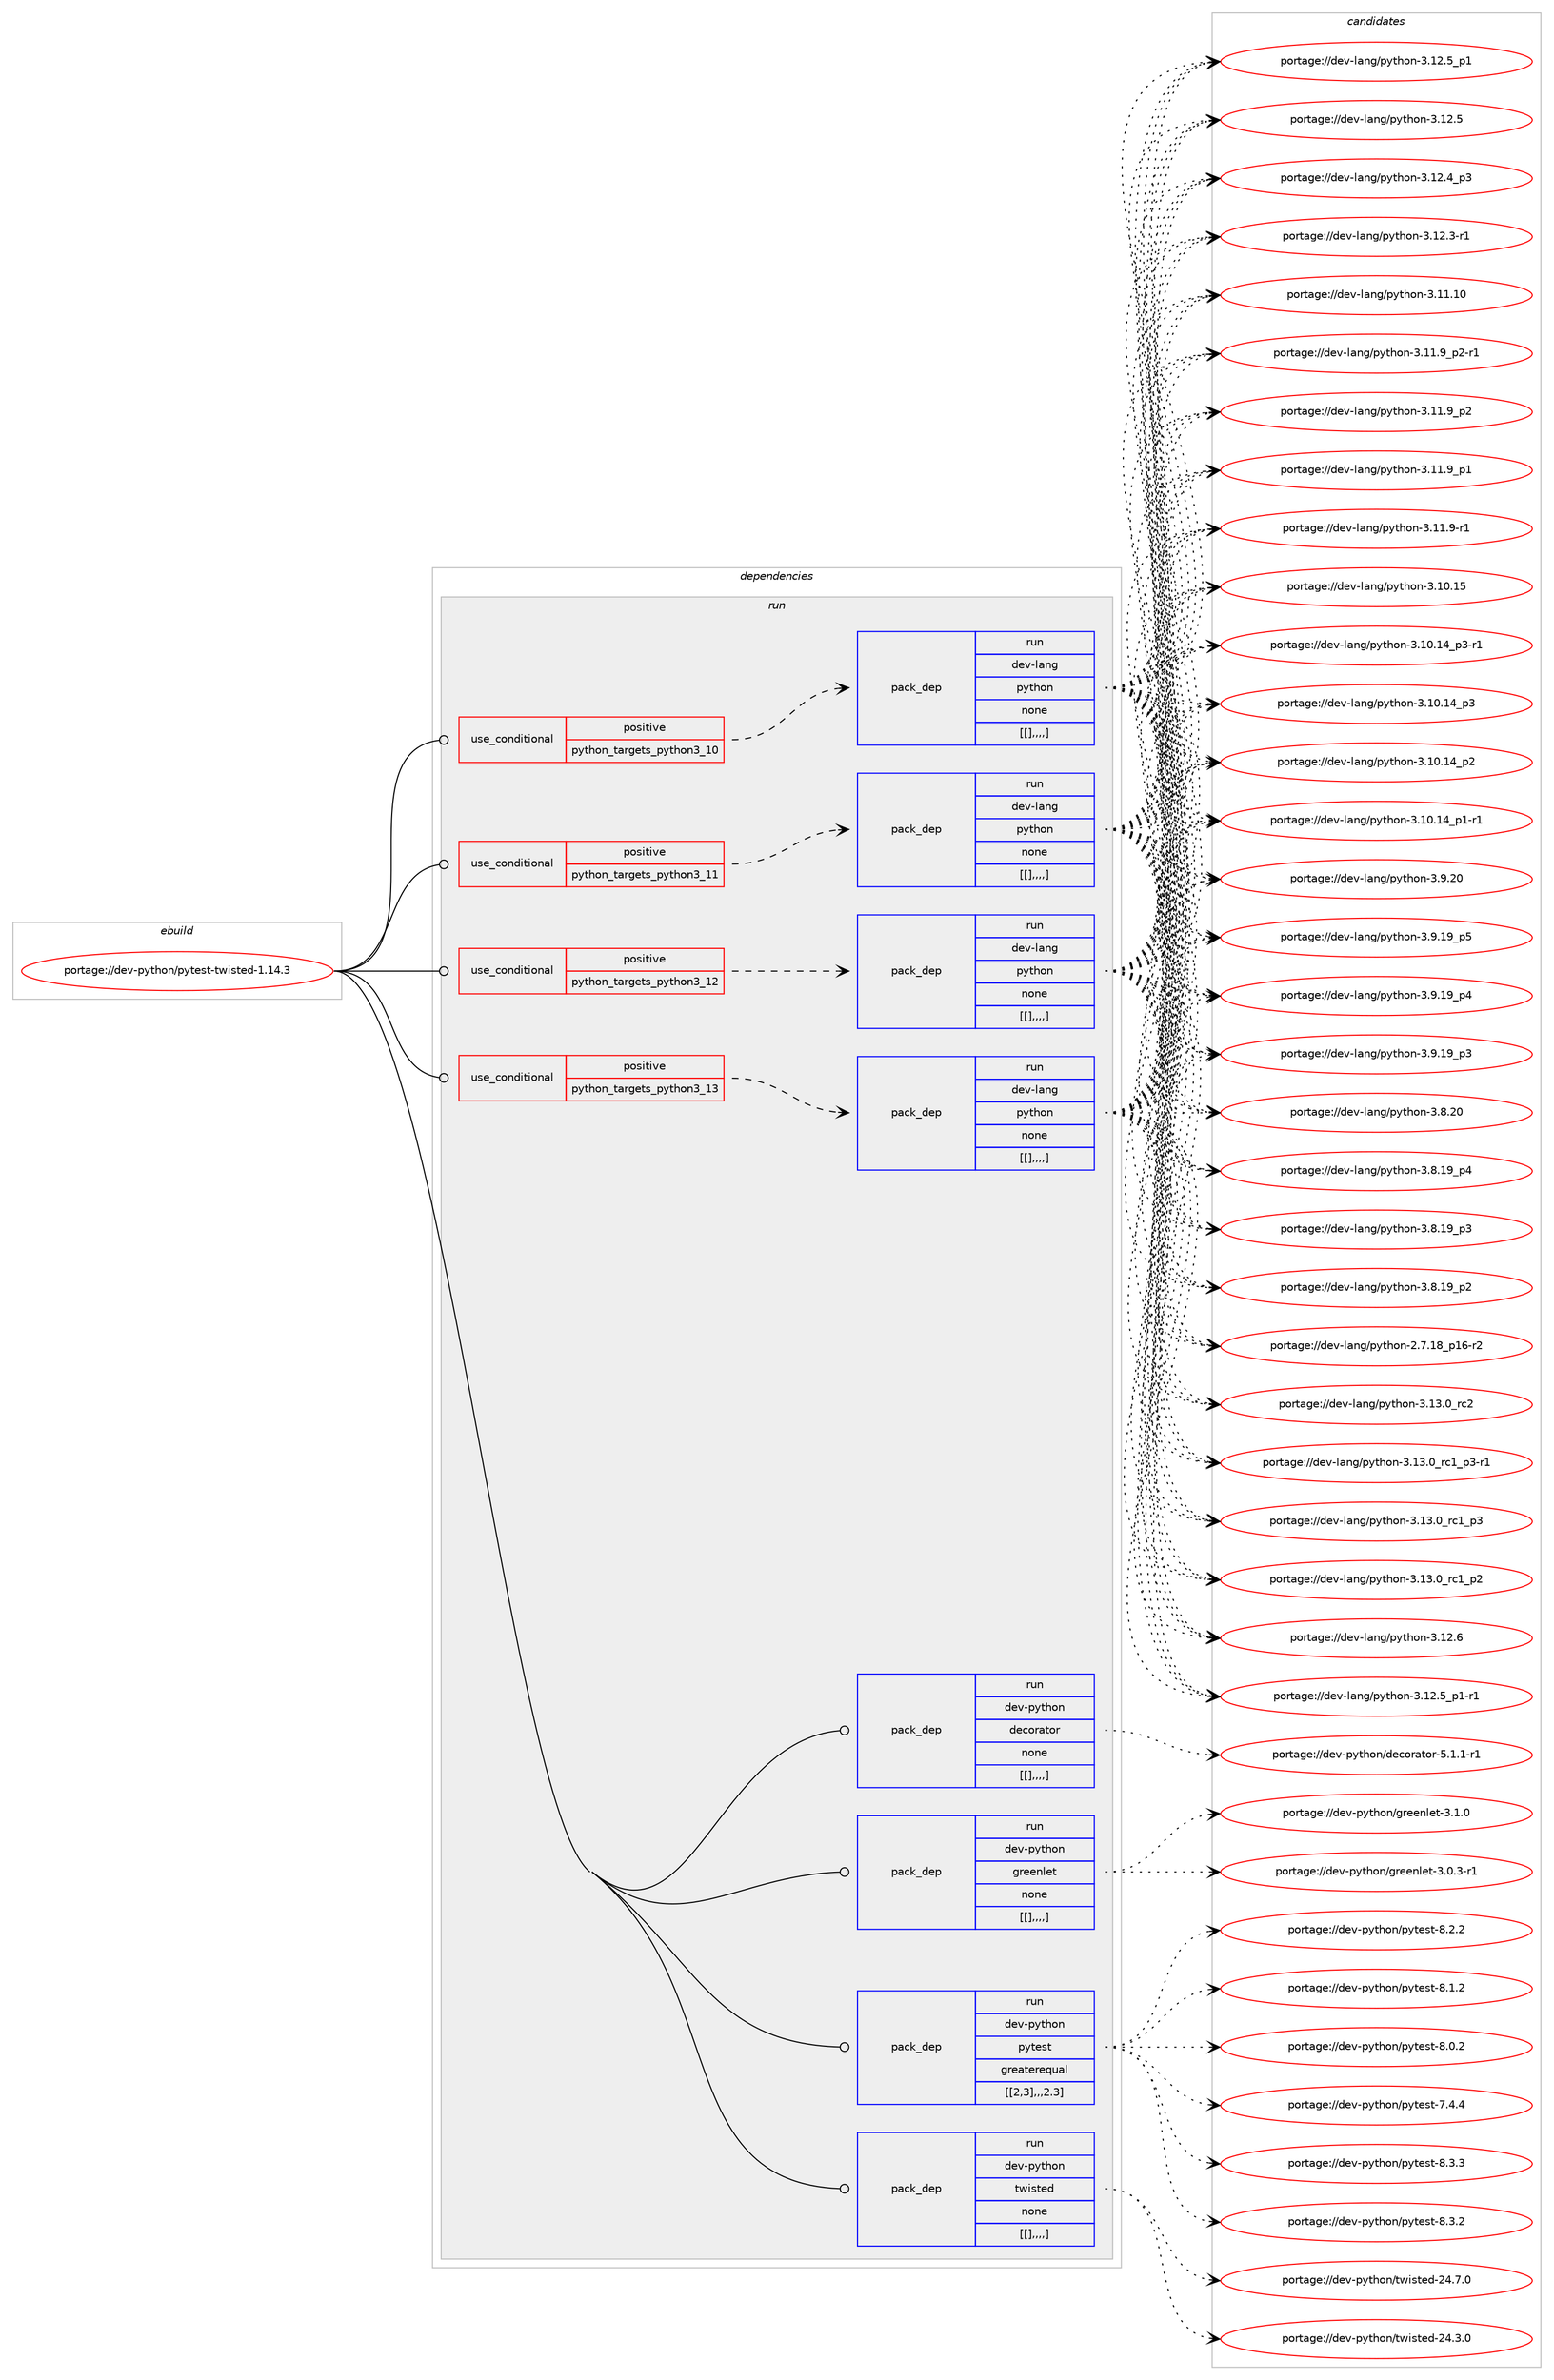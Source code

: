 digraph prolog {

# *************
# Graph options
# *************

newrank=true;
concentrate=true;
compound=true;
graph [rankdir=LR,fontname=Helvetica,fontsize=10,ranksep=1.5];#, ranksep=2.5, nodesep=0.2];
edge  [arrowhead=vee];
node  [fontname=Helvetica,fontsize=10];

# **********
# The ebuild
# **********

subgraph cluster_leftcol {
color=gray;
label=<<i>ebuild</i>>;
id [label="portage://dev-python/pytest-twisted-1.14.3", color=red, width=4, href="../dev-python/pytest-twisted-1.14.3.svg"];
}

# ****************
# The dependencies
# ****************

subgraph cluster_midcol {
color=gray;
label=<<i>dependencies</i>>;
subgraph cluster_compile {
fillcolor="#eeeeee";
style=filled;
label=<<i>compile</i>>;
}
subgraph cluster_compileandrun {
fillcolor="#eeeeee";
style=filled;
label=<<i>compile and run</i>>;
}
subgraph cluster_run {
fillcolor="#eeeeee";
style=filled;
label=<<i>run</i>>;
subgraph cond39053 {
dependency161510 [label=<<TABLE BORDER="0" CELLBORDER="1" CELLSPACING="0" CELLPADDING="4"><TR><TD ROWSPAN="3" CELLPADDING="10">use_conditional</TD></TR><TR><TD>positive</TD></TR><TR><TD>python_targets_python3_10</TD></TR></TABLE>>, shape=none, color=red];
subgraph pack121201 {
dependency161511 [label=<<TABLE BORDER="0" CELLBORDER="1" CELLSPACING="0" CELLPADDING="4" WIDTH="220"><TR><TD ROWSPAN="6" CELLPADDING="30">pack_dep</TD></TR><TR><TD WIDTH="110">run</TD></TR><TR><TD>dev-lang</TD></TR><TR><TD>python</TD></TR><TR><TD>none</TD></TR><TR><TD>[[],,,,]</TD></TR></TABLE>>, shape=none, color=blue];
}
dependency161510:e -> dependency161511:w [weight=20,style="dashed",arrowhead="vee"];
}
id:e -> dependency161510:w [weight=20,style="solid",arrowhead="odot"];
subgraph cond39054 {
dependency161512 [label=<<TABLE BORDER="0" CELLBORDER="1" CELLSPACING="0" CELLPADDING="4"><TR><TD ROWSPAN="3" CELLPADDING="10">use_conditional</TD></TR><TR><TD>positive</TD></TR><TR><TD>python_targets_python3_11</TD></TR></TABLE>>, shape=none, color=red];
subgraph pack121202 {
dependency161513 [label=<<TABLE BORDER="0" CELLBORDER="1" CELLSPACING="0" CELLPADDING="4" WIDTH="220"><TR><TD ROWSPAN="6" CELLPADDING="30">pack_dep</TD></TR><TR><TD WIDTH="110">run</TD></TR><TR><TD>dev-lang</TD></TR><TR><TD>python</TD></TR><TR><TD>none</TD></TR><TR><TD>[[],,,,]</TD></TR></TABLE>>, shape=none, color=blue];
}
dependency161512:e -> dependency161513:w [weight=20,style="dashed",arrowhead="vee"];
}
id:e -> dependency161512:w [weight=20,style="solid",arrowhead="odot"];
subgraph cond39055 {
dependency161514 [label=<<TABLE BORDER="0" CELLBORDER="1" CELLSPACING="0" CELLPADDING="4"><TR><TD ROWSPAN="3" CELLPADDING="10">use_conditional</TD></TR><TR><TD>positive</TD></TR><TR><TD>python_targets_python3_12</TD></TR></TABLE>>, shape=none, color=red];
subgraph pack121203 {
dependency161515 [label=<<TABLE BORDER="0" CELLBORDER="1" CELLSPACING="0" CELLPADDING="4" WIDTH="220"><TR><TD ROWSPAN="6" CELLPADDING="30">pack_dep</TD></TR><TR><TD WIDTH="110">run</TD></TR><TR><TD>dev-lang</TD></TR><TR><TD>python</TD></TR><TR><TD>none</TD></TR><TR><TD>[[],,,,]</TD></TR></TABLE>>, shape=none, color=blue];
}
dependency161514:e -> dependency161515:w [weight=20,style="dashed",arrowhead="vee"];
}
id:e -> dependency161514:w [weight=20,style="solid",arrowhead="odot"];
subgraph cond39056 {
dependency161516 [label=<<TABLE BORDER="0" CELLBORDER="1" CELLSPACING="0" CELLPADDING="4"><TR><TD ROWSPAN="3" CELLPADDING="10">use_conditional</TD></TR><TR><TD>positive</TD></TR><TR><TD>python_targets_python3_13</TD></TR></TABLE>>, shape=none, color=red];
subgraph pack121204 {
dependency161517 [label=<<TABLE BORDER="0" CELLBORDER="1" CELLSPACING="0" CELLPADDING="4" WIDTH="220"><TR><TD ROWSPAN="6" CELLPADDING="30">pack_dep</TD></TR><TR><TD WIDTH="110">run</TD></TR><TR><TD>dev-lang</TD></TR><TR><TD>python</TD></TR><TR><TD>none</TD></TR><TR><TD>[[],,,,]</TD></TR></TABLE>>, shape=none, color=blue];
}
dependency161516:e -> dependency161517:w [weight=20,style="dashed",arrowhead="vee"];
}
id:e -> dependency161516:w [weight=20,style="solid",arrowhead="odot"];
subgraph pack121205 {
dependency161518 [label=<<TABLE BORDER="0" CELLBORDER="1" CELLSPACING="0" CELLPADDING="4" WIDTH="220"><TR><TD ROWSPAN="6" CELLPADDING="30">pack_dep</TD></TR><TR><TD WIDTH="110">run</TD></TR><TR><TD>dev-python</TD></TR><TR><TD>decorator</TD></TR><TR><TD>none</TD></TR><TR><TD>[[],,,,]</TD></TR></TABLE>>, shape=none, color=blue];
}
id:e -> dependency161518:w [weight=20,style="solid",arrowhead="odot"];
subgraph pack121206 {
dependency161519 [label=<<TABLE BORDER="0" CELLBORDER="1" CELLSPACING="0" CELLPADDING="4" WIDTH="220"><TR><TD ROWSPAN="6" CELLPADDING="30">pack_dep</TD></TR><TR><TD WIDTH="110">run</TD></TR><TR><TD>dev-python</TD></TR><TR><TD>greenlet</TD></TR><TR><TD>none</TD></TR><TR><TD>[[],,,,]</TD></TR></TABLE>>, shape=none, color=blue];
}
id:e -> dependency161519:w [weight=20,style="solid",arrowhead="odot"];
subgraph pack121207 {
dependency161520 [label=<<TABLE BORDER="0" CELLBORDER="1" CELLSPACING="0" CELLPADDING="4" WIDTH="220"><TR><TD ROWSPAN="6" CELLPADDING="30">pack_dep</TD></TR><TR><TD WIDTH="110">run</TD></TR><TR><TD>dev-python</TD></TR><TR><TD>pytest</TD></TR><TR><TD>greaterequal</TD></TR><TR><TD>[[2,3],,,2.3]</TD></TR></TABLE>>, shape=none, color=blue];
}
id:e -> dependency161520:w [weight=20,style="solid",arrowhead="odot"];
subgraph pack121208 {
dependency161521 [label=<<TABLE BORDER="0" CELLBORDER="1" CELLSPACING="0" CELLPADDING="4" WIDTH="220"><TR><TD ROWSPAN="6" CELLPADDING="30">pack_dep</TD></TR><TR><TD WIDTH="110">run</TD></TR><TR><TD>dev-python</TD></TR><TR><TD>twisted</TD></TR><TR><TD>none</TD></TR><TR><TD>[[],,,,]</TD></TR></TABLE>>, shape=none, color=blue];
}
id:e -> dependency161521:w [weight=20,style="solid",arrowhead="odot"];
}
}

# **************
# The candidates
# **************

subgraph cluster_choices {
rank=same;
color=gray;
label=<<i>candidates</i>>;

subgraph choice121201 {
color=black;
nodesep=1;
choice10010111845108971101034711212111610411111045514649514648951149950 [label="portage://dev-lang/python-3.13.0_rc2", color=red, width=4,href="../dev-lang/python-3.13.0_rc2.svg"];
choice1001011184510897110103471121211161041111104551464951464895114994995112514511449 [label="portage://dev-lang/python-3.13.0_rc1_p3-r1", color=red, width=4,href="../dev-lang/python-3.13.0_rc1_p3-r1.svg"];
choice100101118451089711010347112121116104111110455146495146489511499499511251 [label="portage://dev-lang/python-3.13.0_rc1_p3", color=red, width=4,href="../dev-lang/python-3.13.0_rc1_p3.svg"];
choice100101118451089711010347112121116104111110455146495146489511499499511250 [label="portage://dev-lang/python-3.13.0_rc1_p2", color=red, width=4,href="../dev-lang/python-3.13.0_rc1_p2.svg"];
choice10010111845108971101034711212111610411111045514649504654 [label="portage://dev-lang/python-3.12.6", color=red, width=4,href="../dev-lang/python-3.12.6.svg"];
choice1001011184510897110103471121211161041111104551464950465395112494511449 [label="portage://dev-lang/python-3.12.5_p1-r1", color=red, width=4,href="../dev-lang/python-3.12.5_p1-r1.svg"];
choice100101118451089711010347112121116104111110455146495046539511249 [label="portage://dev-lang/python-3.12.5_p1", color=red, width=4,href="../dev-lang/python-3.12.5_p1.svg"];
choice10010111845108971101034711212111610411111045514649504653 [label="portage://dev-lang/python-3.12.5", color=red, width=4,href="../dev-lang/python-3.12.5.svg"];
choice100101118451089711010347112121116104111110455146495046529511251 [label="portage://dev-lang/python-3.12.4_p3", color=red, width=4,href="../dev-lang/python-3.12.4_p3.svg"];
choice100101118451089711010347112121116104111110455146495046514511449 [label="portage://dev-lang/python-3.12.3-r1", color=red, width=4,href="../dev-lang/python-3.12.3-r1.svg"];
choice1001011184510897110103471121211161041111104551464949464948 [label="portage://dev-lang/python-3.11.10", color=red, width=4,href="../dev-lang/python-3.11.10.svg"];
choice1001011184510897110103471121211161041111104551464949465795112504511449 [label="portage://dev-lang/python-3.11.9_p2-r1", color=red, width=4,href="../dev-lang/python-3.11.9_p2-r1.svg"];
choice100101118451089711010347112121116104111110455146494946579511250 [label="portage://dev-lang/python-3.11.9_p2", color=red, width=4,href="../dev-lang/python-3.11.9_p2.svg"];
choice100101118451089711010347112121116104111110455146494946579511249 [label="portage://dev-lang/python-3.11.9_p1", color=red, width=4,href="../dev-lang/python-3.11.9_p1.svg"];
choice100101118451089711010347112121116104111110455146494946574511449 [label="portage://dev-lang/python-3.11.9-r1", color=red, width=4,href="../dev-lang/python-3.11.9-r1.svg"];
choice1001011184510897110103471121211161041111104551464948464953 [label="portage://dev-lang/python-3.10.15", color=red, width=4,href="../dev-lang/python-3.10.15.svg"];
choice100101118451089711010347112121116104111110455146494846495295112514511449 [label="portage://dev-lang/python-3.10.14_p3-r1", color=red, width=4,href="../dev-lang/python-3.10.14_p3-r1.svg"];
choice10010111845108971101034711212111610411111045514649484649529511251 [label="portage://dev-lang/python-3.10.14_p3", color=red, width=4,href="../dev-lang/python-3.10.14_p3.svg"];
choice10010111845108971101034711212111610411111045514649484649529511250 [label="portage://dev-lang/python-3.10.14_p2", color=red, width=4,href="../dev-lang/python-3.10.14_p2.svg"];
choice100101118451089711010347112121116104111110455146494846495295112494511449 [label="portage://dev-lang/python-3.10.14_p1-r1", color=red, width=4,href="../dev-lang/python-3.10.14_p1-r1.svg"];
choice10010111845108971101034711212111610411111045514657465048 [label="portage://dev-lang/python-3.9.20", color=red, width=4,href="../dev-lang/python-3.9.20.svg"];
choice100101118451089711010347112121116104111110455146574649579511253 [label="portage://dev-lang/python-3.9.19_p5", color=red, width=4,href="../dev-lang/python-3.9.19_p5.svg"];
choice100101118451089711010347112121116104111110455146574649579511252 [label="portage://dev-lang/python-3.9.19_p4", color=red, width=4,href="../dev-lang/python-3.9.19_p4.svg"];
choice100101118451089711010347112121116104111110455146574649579511251 [label="portage://dev-lang/python-3.9.19_p3", color=red, width=4,href="../dev-lang/python-3.9.19_p3.svg"];
choice10010111845108971101034711212111610411111045514656465048 [label="portage://dev-lang/python-3.8.20", color=red, width=4,href="../dev-lang/python-3.8.20.svg"];
choice100101118451089711010347112121116104111110455146564649579511252 [label="portage://dev-lang/python-3.8.19_p4", color=red, width=4,href="../dev-lang/python-3.8.19_p4.svg"];
choice100101118451089711010347112121116104111110455146564649579511251 [label="portage://dev-lang/python-3.8.19_p3", color=red, width=4,href="../dev-lang/python-3.8.19_p3.svg"];
choice100101118451089711010347112121116104111110455146564649579511250 [label="portage://dev-lang/python-3.8.19_p2", color=red, width=4,href="../dev-lang/python-3.8.19_p2.svg"];
choice100101118451089711010347112121116104111110455046554649569511249544511450 [label="portage://dev-lang/python-2.7.18_p16-r2", color=red, width=4,href="../dev-lang/python-2.7.18_p16-r2.svg"];
dependency161511:e -> choice10010111845108971101034711212111610411111045514649514648951149950:w [style=dotted,weight="100"];
dependency161511:e -> choice1001011184510897110103471121211161041111104551464951464895114994995112514511449:w [style=dotted,weight="100"];
dependency161511:e -> choice100101118451089711010347112121116104111110455146495146489511499499511251:w [style=dotted,weight="100"];
dependency161511:e -> choice100101118451089711010347112121116104111110455146495146489511499499511250:w [style=dotted,weight="100"];
dependency161511:e -> choice10010111845108971101034711212111610411111045514649504654:w [style=dotted,weight="100"];
dependency161511:e -> choice1001011184510897110103471121211161041111104551464950465395112494511449:w [style=dotted,weight="100"];
dependency161511:e -> choice100101118451089711010347112121116104111110455146495046539511249:w [style=dotted,weight="100"];
dependency161511:e -> choice10010111845108971101034711212111610411111045514649504653:w [style=dotted,weight="100"];
dependency161511:e -> choice100101118451089711010347112121116104111110455146495046529511251:w [style=dotted,weight="100"];
dependency161511:e -> choice100101118451089711010347112121116104111110455146495046514511449:w [style=dotted,weight="100"];
dependency161511:e -> choice1001011184510897110103471121211161041111104551464949464948:w [style=dotted,weight="100"];
dependency161511:e -> choice1001011184510897110103471121211161041111104551464949465795112504511449:w [style=dotted,weight="100"];
dependency161511:e -> choice100101118451089711010347112121116104111110455146494946579511250:w [style=dotted,weight="100"];
dependency161511:e -> choice100101118451089711010347112121116104111110455146494946579511249:w [style=dotted,weight="100"];
dependency161511:e -> choice100101118451089711010347112121116104111110455146494946574511449:w [style=dotted,weight="100"];
dependency161511:e -> choice1001011184510897110103471121211161041111104551464948464953:w [style=dotted,weight="100"];
dependency161511:e -> choice100101118451089711010347112121116104111110455146494846495295112514511449:w [style=dotted,weight="100"];
dependency161511:e -> choice10010111845108971101034711212111610411111045514649484649529511251:w [style=dotted,weight="100"];
dependency161511:e -> choice10010111845108971101034711212111610411111045514649484649529511250:w [style=dotted,weight="100"];
dependency161511:e -> choice100101118451089711010347112121116104111110455146494846495295112494511449:w [style=dotted,weight="100"];
dependency161511:e -> choice10010111845108971101034711212111610411111045514657465048:w [style=dotted,weight="100"];
dependency161511:e -> choice100101118451089711010347112121116104111110455146574649579511253:w [style=dotted,weight="100"];
dependency161511:e -> choice100101118451089711010347112121116104111110455146574649579511252:w [style=dotted,weight="100"];
dependency161511:e -> choice100101118451089711010347112121116104111110455146574649579511251:w [style=dotted,weight="100"];
dependency161511:e -> choice10010111845108971101034711212111610411111045514656465048:w [style=dotted,weight="100"];
dependency161511:e -> choice100101118451089711010347112121116104111110455146564649579511252:w [style=dotted,weight="100"];
dependency161511:e -> choice100101118451089711010347112121116104111110455146564649579511251:w [style=dotted,weight="100"];
dependency161511:e -> choice100101118451089711010347112121116104111110455146564649579511250:w [style=dotted,weight="100"];
dependency161511:e -> choice100101118451089711010347112121116104111110455046554649569511249544511450:w [style=dotted,weight="100"];
}
subgraph choice121202 {
color=black;
nodesep=1;
choice10010111845108971101034711212111610411111045514649514648951149950 [label="portage://dev-lang/python-3.13.0_rc2", color=red, width=4,href="../dev-lang/python-3.13.0_rc2.svg"];
choice1001011184510897110103471121211161041111104551464951464895114994995112514511449 [label="portage://dev-lang/python-3.13.0_rc1_p3-r1", color=red, width=4,href="../dev-lang/python-3.13.0_rc1_p3-r1.svg"];
choice100101118451089711010347112121116104111110455146495146489511499499511251 [label="portage://dev-lang/python-3.13.0_rc1_p3", color=red, width=4,href="../dev-lang/python-3.13.0_rc1_p3.svg"];
choice100101118451089711010347112121116104111110455146495146489511499499511250 [label="portage://dev-lang/python-3.13.0_rc1_p2", color=red, width=4,href="../dev-lang/python-3.13.0_rc1_p2.svg"];
choice10010111845108971101034711212111610411111045514649504654 [label="portage://dev-lang/python-3.12.6", color=red, width=4,href="../dev-lang/python-3.12.6.svg"];
choice1001011184510897110103471121211161041111104551464950465395112494511449 [label="portage://dev-lang/python-3.12.5_p1-r1", color=red, width=4,href="../dev-lang/python-3.12.5_p1-r1.svg"];
choice100101118451089711010347112121116104111110455146495046539511249 [label="portage://dev-lang/python-3.12.5_p1", color=red, width=4,href="../dev-lang/python-3.12.5_p1.svg"];
choice10010111845108971101034711212111610411111045514649504653 [label="portage://dev-lang/python-3.12.5", color=red, width=4,href="../dev-lang/python-3.12.5.svg"];
choice100101118451089711010347112121116104111110455146495046529511251 [label="portage://dev-lang/python-3.12.4_p3", color=red, width=4,href="../dev-lang/python-3.12.4_p3.svg"];
choice100101118451089711010347112121116104111110455146495046514511449 [label="portage://dev-lang/python-3.12.3-r1", color=red, width=4,href="../dev-lang/python-3.12.3-r1.svg"];
choice1001011184510897110103471121211161041111104551464949464948 [label="portage://dev-lang/python-3.11.10", color=red, width=4,href="../dev-lang/python-3.11.10.svg"];
choice1001011184510897110103471121211161041111104551464949465795112504511449 [label="portage://dev-lang/python-3.11.9_p2-r1", color=red, width=4,href="../dev-lang/python-3.11.9_p2-r1.svg"];
choice100101118451089711010347112121116104111110455146494946579511250 [label="portage://dev-lang/python-3.11.9_p2", color=red, width=4,href="../dev-lang/python-3.11.9_p2.svg"];
choice100101118451089711010347112121116104111110455146494946579511249 [label="portage://dev-lang/python-3.11.9_p1", color=red, width=4,href="../dev-lang/python-3.11.9_p1.svg"];
choice100101118451089711010347112121116104111110455146494946574511449 [label="portage://dev-lang/python-3.11.9-r1", color=red, width=4,href="../dev-lang/python-3.11.9-r1.svg"];
choice1001011184510897110103471121211161041111104551464948464953 [label="portage://dev-lang/python-3.10.15", color=red, width=4,href="../dev-lang/python-3.10.15.svg"];
choice100101118451089711010347112121116104111110455146494846495295112514511449 [label="portage://dev-lang/python-3.10.14_p3-r1", color=red, width=4,href="../dev-lang/python-3.10.14_p3-r1.svg"];
choice10010111845108971101034711212111610411111045514649484649529511251 [label="portage://dev-lang/python-3.10.14_p3", color=red, width=4,href="../dev-lang/python-3.10.14_p3.svg"];
choice10010111845108971101034711212111610411111045514649484649529511250 [label="portage://dev-lang/python-3.10.14_p2", color=red, width=4,href="../dev-lang/python-3.10.14_p2.svg"];
choice100101118451089711010347112121116104111110455146494846495295112494511449 [label="portage://dev-lang/python-3.10.14_p1-r1", color=red, width=4,href="../dev-lang/python-3.10.14_p1-r1.svg"];
choice10010111845108971101034711212111610411111045514657465048 [label="portage://dev-lang/python-3.9.20", color=red, width=4,href="../dev-lang/python-3.9.20.svg"];
choice100101118451089711010347112121116104111110455146574649579511253 [label="portage://dev-lang/python-3.9.19_p5", color=red, width=4,href="../dev-lang/python-3.9.19_p5.svg"];
choice100101118451089711010347112121116104111110455146574649579511252 [label="portage://dev-lang/python-3.9.19_p4", color=red, width=4,href="../dev-lang/python-3.9.19_p4.svg"];
choice100101118451089711010347112121116104111110455146574649579511251 [label="portage://dev-lang/python-3.9.19_p3", color=red, width=4,href="../dev-lang/python-3.9.19_p3.svg"];
choice10010111845108971101034711212111610411111045514656465048 [label="portage://dev-lang/python-3.8.20", color=red, width=4,href="../dev-lang/python-3.8.20.svg"];
choice100101118451089711010347112121116104111110455146564649579511252 [label="portage://dev-lang/python-3.8.19_p4", color=red, width=4,href="../dev-lang/python-3.8.19_p4.svg"];
choice100101118451089711010347112121116104111110455146564649579511251 [label="portage://dev-lang/python-3.8.19_p3", color=red, width=4,href="../dev-lang/python-3.8.19_p3.svg"];
choice100101118451089711010347112121116104111110455146564649579511250 [label="portage://dev-lang/python-3.8.19_p2", color=red, width=4,href="../dev-lang/python-3.8.19_p2.svg"];
choice100101118451089711010347112121116104111110455046554649569511249544511450 [label="portage://dev-lang/python-2.7.18_p16-r2", color=red, width=4,href="../dev-lang/python-2.7.18_p16-r2.svg"];
dependency161513:e -> choice10010111845108971101034711212111610411111045514649514648951149950:w [style=dotted,weight="100"];
dependency161513:e -> choice1001011184510897110103471121211161041111104551464951464895114994995112514511449:w [style=dotted,weight="100"];
dependency161513:e -> choice100101118451089711010347112121116104111110455146495146489511499499511251:w [style=dotted,weight="100"];
dependency161513:e -> choice100101118451089711010347112121116104111110455146495146489511499499511250:w [style=dotted,weight="100"];
dependency161513:e -> choice10010111845108971101034711212111610411111045514649504654:w [style=dotted,weight="100"];
dependency161513:e -> choice1001011184510897110103471121211161041111104551464950465395112494511449:w [style=dotted,weight="100"];
dependency161513:e -> choice100101118451089711010347112121116104111110455146495046539511249:w [style=dotted,weight="100"];
dependency161513:e -> choice10010111845108971101034711212111610411111045514649504653:w [style=dotted,weight="100"];
dependency161513:e -> choice100101118451089711010347112121116104111110455146495046529511251:w [style=dotted,weight="100"];
dependency161513:e -> choice100101118451089711010347112121116104111110455146495046514511449:w [style=dotted,weight="100"];
dependency161513:e -> choice1001011184510897110103471121211161041111104551464949464948:w [style=dotted,weight="100"];
dependency161513:e -> choice1001011184510897110103471121211161041111104551464949465795112504511449:w [style=dotted,weight="100"];
dependency161513:e -> choice100101118451089711010347112121116104111110455146494946579511250:w [style=dotted,weight="100"];
dependency161513:e -> choice100101118451089711010347112121116104111110455146494946579511249:w [style=dotted,weight="100"];
dependency161513:e -> choice100101118451089711010347112121116104111110455146494946574511449:w [style=dotted,weight="100"];
dependency161513:e -> choice1001011184510897110103471121211161041111104551464948464953:w [style=dotted,weight="100"];
dependency161513:e -> choice100101118451089711010347112121116104111110455146494846495295112514511449:w [style=dotted,weight="100"];
dependency161513:e -> choice10010111845108971101034711212111610411111045514649484649529511251:w [style=dotted,weight="100"];
dependency161513:e -> choice10010111845108971101034711212111610411111045514649484649529511250:w [style=dotted,weight="100"];
dependency161513:e -> choice100101118451089711010347112121116104111110455146494846495295112494511449:w [style=dotted,weight="100"];
dependency161513:e -> choice10010111845108971101034711212111610411111045514657465048:w [style=dotted,weight="100"];
dependency161513:e -> choice100101118451089711010347112121116104111110455146574649579511253:w [style=dotted,weight="100"];
dependency161513:e -> choice100101118451089711010347112121116104111110455146574649579511252:w [style=dotted,weight="100"];
dependency161513:e -> choice100101118451089711010347112121116104111110455146574649579511251:w [style=dotted,weight="100"];
dependency161513:e -> choice10010111845108971101034711212111610411111045514656465048:w [style=dotted,weight="100"];
dependency161513:e -> choice100101118451089711010347112121116104111110455146564649579511252:w [style=dotted,weight="100"];
dependency161513:e -> choice100101118451089711010347112121116104111110455146564649579511251:w [style=dotted,weight="100"];
dependency161513:e -> choice100101118451089711010347112121116104111110455146564649579511250:w [style=dotted,weight="100"];
dependency161513:e -> choice100101118451089711010347112121116104111110455046554649569511249544511450:w [style=dotted,weight="100"];
}
subgraph choice121203 {
color=black;
nodesep=1;
choice10010111845108971101034711212111610411111045514649514648951149950 [label="portage://dev-lang/python-3.13.0_rc2", color=red, width=4,href="../dev-lang/python-3.13.0_rc2.svg"];
choice1001011184510897110103471121211161041111104551464951464895114994995112514511449 [label="portage://dev-lang/python-3.13.0_rc1_p3-r1", color=red, width=4,href="../dev-lang/python-3.13.0_rc1_p3-r1.svg"];
choice100101118451089711010347112121116104111110455146495146489511499499511251 [label="portage://dev-lang/python-3.13.0_rc1_p3", color=red, width=4,href="../dev-lang/python-3.13.0_rc1_p3.svg"];
choice100101118451089711010347112121116104111110455146495146489511499499511250 [label="portage://dev-lang/python-3.13.0_rc1_p2", color=red, width=4,href="../dev-lang/python-3.13.0_rc1_p2.svg"];
choice10010111845108971101034711212111610411111045514649504654 [label="portage://dev-lang/python-3.12.6", color=red, width=4,href="../dev-lang/python-3.12.6.svg"];
choice1001011184510897110103471121211161041111104551464950465395112494511449 [label="portage://dev-lang/python-3.12.5_p1-r1", color=red, width=4,href="../dev-lang/python-3.12.5_p1-r1.svg"];
choice100101118451089711010347112121116104111110455146495046539511249 [label="portage://dev-lang/python-3.12.5_p1", color=red, width=4,href="../dev-lang/python-3.12.5_p1.svg"];
choice10010111845108971101034711212111610411111045514649504653 [label="portage://dev-lang/python-3.12.5", color=red, width=4,href="../dev-lang/python-3.12.5.svg"];
choice100101118451089711010347112121116104111110455146495046529511251 [label="portage://dev-lang/python-3.12.4_p3", color=red, width=4,href="../dev-lang/python-3.12.4_p3.svg"];
choice100101118451089711010347112121116104111110455146495046514511449 [label="portage://dev-lang/python-3.12.3-r1", color=red, width=4,href="../dev-lang/python-3.12.3-r1.svg"];
choice1001011184510897110103471121211161041111104551464949464948 [label="portage://dev-lang/python-3.11.10", color=red, width=4,href="../dev-lang/python-3.11.10.svg"];
choice1001011184510897110103471121211161041111104551464949465795112504511449 [label="portage://dev-lang/python-3.11.9_p2-r1", color=red, width=4,href="../dev-lang/python-3.11.9_p2-r1.svg"];
choice100101118451089711010347112121116104111110455146494946579511250 [label="portage://dev-lang/python-3.11.9_p2", color=red, width=4,href="../dev-lang/python-3.11.9_p2.svg"];
choice100101118451089711010347112121116104111110455146494946579511249 [label="portage://dev-lang/python-3.11.9_p1", color=red, width=4,href="../dev-lang/python-3.11.9_p1.svg"];
choice100101118451089711010347112121116104111110455146494946574511449 [label="portage://dev-lang/python-3.11.9-r1", color=red, width=4,href="../dev-lang/python-3.11.9-r1.svg"];
choice1001011184510897110103471121211161041111104551464948464953 [label="portage://dev-lang/python-3.10.15", color=red, width=4,href="../dev-lang/python-3.10.15.svg"];
choice100101118451089711010347112121116104111110455146494846495295112514511449 [label="portage://dev-lang/python-3.10.14_p3-r1", color=red, width=4,href="../dev-lang/python-3.10.14_p3-r1.svg"];
choice10010111845108971101034711212111610411111045514649484649529511251 [label="portage://dev-lang/python-3.10.14_p3", color=red, width=4,href="../dev-lang/python-3.10.14_p3.svg"];
choice10010111845108971101034711212111610411111045514649484649529511250 [label="portage://dev-lang/python-3.10.14_p2", color=red, width=4,href="../dev-lang/python-3.10.14_p2.svg"];
choice100101118451089711010347112121116104111110455146494846495295112494511449 [label="portage://dev-lang/python-3.10.14_p1-r1", color=red, width=4,href="../dev-lang/python-3.10.14_p1-r1.svg"];
choice10010111845108971101034711212111610411111045514657465048 [label="portage://dev-lang/python-3.9.20", color=red, width=4,href="../dev-lang/python-3.9.20.svg"];
choice100101118451089711010347112121116104111110455146574649579511253 [label="portage://dev-lang/python-3.9.19_p5", color=red, width=4,href="../dev-lang/python-3.9.19_p5.svg"];
choice100101118451089711010347112121116104111110455146574649579511252 [label="portage://dev-lang/python-3.9.19_p4", color=red, width=4,href="../dev-lang/python-3.9.19_p4.svg"];
choice100101118451089711010347112121116104111110455146574649579511251 [label="portage://dev-lang/python-3.9.19_p3", color=red, width=4,href="../dev-lang/python-3.9.19_p3.svg"];
choice10010111845108971101034711212111610411111045514656465048 [label="portage://dev-lang/python-3.8.20", color=red, width=4,href="../dev-lang/python-3.8.20.svg"];
choice100101118451089711010347112121116104111110455146564649579511252 [label="portage://dev-lang/python-3.8.19_p4", color=red, width=4,href="../dev-lang/python-3.8.19_p4.svg"];
choice100101118451089711010347112121116104111110455146564649579511251 [label="portage://dev-lang/python-3.8.19_p3", color=red, width=4,href="../dev-lang/python-3.8.19_p3.svg"];
choice100101118451089711010347112121116104111110455146564649579511250 [label="portage://dev-lang/python-3.8.19_p2", color=red, width=4,href="../dev-lang/python-3.8.19_p2.svg"];
choice100101118451089711010347112121116104111110455046554649569511249544511450 [label="portage://dev-lang/python-2.7.18_p16-r2", color=red, width=4,href="../dev-lang/python-2.7.18_p16-r2.svg"];
dependency161515:e -> choice10010111845108971101034711212111610411111045514649514648951149950:w [style=dotted,weight="100"];
dependency161515:e -> choice1001011184510897110103471121211161041111104551464951464895114994995112514511449:w [style=dotted,weight="100"];
dependency161515:e -> choice100101118451089711010347112121116104111110455146495146489511499499511251:w [style=dotted,weight="100"];
dependency161515:e -> choice100101118451089711010347112121116104111110455146495146489511499499511250:w [style=dotted,weight="100"];
dependency161515:e -> choice10010111845108971101034711212111610411111045514649504654:w [style=dotted,weight="100"];
dependency161515:e -> choice1001011184510897110103471121211161041111104551464950465395112494511449:w [style=dotted,weight="100"];
dependency161515:e -> choice100101118451089711010347112121116104111110455146495046539511249:w [style=dotted,weight="100"];
dependency161515:e -> choice10010111845108971101034711212111610411111045514649504653:w [style=dotted,weight="100"];
dependency161515:e -> choice100101118451089711010347112121116104111110455146495046529511251:w [style=dotted,weight="100"];
dependency161515:e -> choice100101118451089711010347112121116104111110455146495046514511449:w [style=dotted,weight="100"];
dependency161515:e -> choice1001011184510897110103471121211161041111104551464949464948:w [style=dotted,weight="100"];
dependency161515:e -> choice1001011184510897110103471121211161041111104551464949465795112504511449:w [style=dotted,weight="100"];
dependency161515:e -> choice100101118451089711010347112121116104111110455146494946579511250:w [style=dotted,weight="100"];
dependency161515:e -> choice100101118451089711010347112121116104111110455146494946579511249:w [style=dotted,weight="100"];
dependency161515:e -> choice100101118451089711010347112121116104111110455146494946574511449:w [style=dotted,weight="100"];
dependency161515:e -> choice1001011184510897110103471121211161041111104551464948464953:w [style=dotted,weight="100"];
dependency161515:e -> choice100101118451089711010347112121116104111110455146494846495295112514511449:w [style=dotted,weight="100"];
dependency161515:e -> choice10010111845108971101034711212111610411111045514649484649529511251:w [style=dotted,weight="100"];
dependency161515:e -> choice10010111845108971101034711212111610411111045514649484649529511250:w [style=dotted,weight="100"];
dependency161515:e -> choice100101118451089711010347112121116104111110455146494846495295112494511449:w [style=dotted,weight="100"];
dependency161515:e -> choice10010111845108971101034711212111610411111045514657465048:w [style=dotted,weight="100"];
dependency161515:e -> choice100101118451089711010347112121116104111110455146574649579511253:w [style=dotted,weight="100"];
dependency161515:e -> choice100101118451089711010347112121116104111110455146574649579511252:w [style=dotted,weight="100"];
dependency161515:e -> choice100101118451089711010347112121116104111110455146574649579511251:w [style=dotted,weight="100"];
dependency161515:e -> choice10010111845108971101034711212111610411111045514656465048:w [style=dotted,weight="100"];
dependency161515:e -> choice100101118451089711010347112121116104111110455146564649579511252:w [style=dotted,weight="100"];
dependency161515:e -> choice100101118451089711010347112121116104111110455146564649579511251:w [style=dotted,weight="100"];
dependency161515:e -> choice100101118451089711010347112121116104111110455146564649579511250:w [style=dotted,weight="100"];
dependency161515:e -> choice100101118451089711010347112121116104111110455046554649569511249544511450:w [style=dotted,weight="100"];
}
subgraph choice121204 {
color=black;
nodesep=1;
choice10010111845108971101034711212111610411111045514649514648951149950 [label="portage://dev-lang/python-3.13.0_rc2", color=red, width=4,href="../dev-lang/python-3.13.0_rc2.svg"];
choice1001011184510897110103471121211161041111104551464951464895114994995112514511449 [label="portage://dev-lang/python-3.13.0_rc1_p3-r1", color=red, width=4,href="../dev-lang/python-3.13.0_rc1_p3-r1.svg"];
choice100101118451089711010347112121116104111110455146495146489511499499511251 [label="portage://dev-lang/python-3.13.0_rc1_p3", color=red, width=4,href="../dev-lang/python-3.13.0_rc1_p3.svg"];
choice100101118451089711010347112121116104111110455146495146489511499499511250 [label="portage://dev-lang/python-3.13.0_rc1_p2", color=red, width=4,href="../dev-lang/python-3.13.0_rc1_p2.svg"];
choice10010111845108971101034711212111610411111045514649504654 [label="portage://dev-lang/python-3.12.6", color=red, width=4,href="../dev-lang/python-3.12.6.svg"];
choice1001011184510897110103471121211161041111104551464950465395112494511449 [label="portage://dev-lang/python-3.12.5_p1-r1", color=red, width=4,href="../dev-lang/python-3.12.5_p1-r1.svg"];
choice100101118451089711010347112121116104111110455146495046539511249 [label="portage://dev-lang/python-3.12.5_p1", color=red, width=4,href="../dev-lang/python-3.12.5_p1.svg"];
choice10010111845108971101034711212111610411111045514649504653 [label="portage://dev-lang/python-3.12.5", color=red, width=4,href="../dev-lang/python-3.12.5.svg"];
choice100101118451089711010347112121116104111110455146495046529511251 [label="portage://dev-lang/python-3.12.4_p3", color=red, width=4,href="../dev-lang/python-3.12.4_p3.svg"];
choice100101118451089711010347112121116104111110455146495046514511449 [label="portage://dev-lang/python-3.12.3-r1", color=red, width=4,href="../dev-lang/python-3.12.3-r1.svg"];
choice1001011184510897110103471121211161041111104551464949464948 [label="portage://dev-lang/python-3.11.10", color=red, width=4,href="../dev-lang/python-3.11.10.svg"];
choice1001011184510897110103471121211161041111104551464949465795112504511449 [label="portage://dev-lang/python-3.11.9_p2-r1", color=red, width=4,href="../dev-lang/python-3.11.9_p2-r1.svg"];
choice100101118451089711010347112121116104111110455146494946579511250 [label="portage://dev-lang/python-3.11.9_p2", color=red, width=4,href="../dev-lang/python-3.11.9_p2.svg"];
choice100101118451089711010347112121116104111110455146494946579511249 [label="portage://dev-lang/python-3.11.9_p1", color=red, width=4,href="../dev-lang/python-3.11.9_p1.svg"];
choice100101118451089711010347112121116104111110455146494946574511449 [label="portage://dev-lang/python-3.11.9-r1", color=red, width=4,href="../dev-lang/python-3.11.9-r1.svg"];
choice1001011184510897110103471121211161041111104551464948464953 [label="portage://dev-lang/python-3.10.15", color=red, width=4,href="../dev-lang/python-3.10.15.svg"];
choice100101118451089711010347112121116104111110455146494846495295112514511449 [label="portage://dev-lang/python-3.10.14_p3-r1", color=red, width=4,href="../dev-lang/python-3.10.14_p3-r1.svg"];
choice10010111845108971101034711212111610411111045514649484649529511251 [label="portage://dev-lang/python-3.10.14_p3", color=red, width=4,href="../dev-lang/python-3.10.14_p3.svg"];
choice10010111845108971101034711212111610411111045514649484649529511250 [label="portage://dev-lang/python-3.10.14_p2", color=red, width=4,href="../dev-lang/python-3.10.14_p2.svg"];
choice100101118451089711010347112121116104111110455146494846495295112494511449 [label="portage://dev-lang/python-3.10.14_p1-r1", color=red, width=4,href="../dev-lang/python-3.10.14_p1-r1.svg"];
choice10010111845108971101034711212111610411111045514657465048 [label="portage://dev-lang/python-3.9.20", color=red, width=4,href="../dev-lang/python-3.9.20.svg"];
choice100101118451089711010347112121116104111110455146574649579511253 [label="portage://dev-lang/python-3.9.19_p5", color=red, width=4,href="../dev-lang/python-3.9.19_p5.svg"];
choice100101118451089711010347112121116104111110455146574649579511252 [label="portage://dev-lang/python-3.9.19_p4", color=red, width=4,href="../dev-lang/python-3.9.19_p4.svg"];
choice100101118451089711010347112121116104111110455146574649579511251 [label="portage://dev-lang/python-3.9.19_p3", color=red, width=4,href="../dev-lang/python-3.9.19_p3.svg"];
choice10010111845108971101034711212111610411111045514656465048 [label="portage://dev-lang/python-3.8.20", color=red, width=4,href="../dev-lang/python-3.8.20.svg"];
choice100101118451089711010347112121116104111110455146564649579511252 [label="portage://dev-lang/python-3.8.19_p4", color=red, width=4,href="../dev-lang/python-3.8.19_p4.svg"];
choice100101118451089711010347112121116104111110455146564649579511251 [label="portage://dev-lang/python-3.8.19_p3", color=red, width=4,href="../dev-lang/python-3.8.19_p3.svg"];
choice100101118451089711010347112121116104111110455146564649579511250 [label="portage://dev-lang/python-3.8.19_p2", color=red, width=4,href="../dev-lang/python-3.8.19_p2.svg"];
choice100101118451089711010347112121116104111110455046554649569511249544511450 [label="portage://dev-lang/python-2.7.18_p16-r2", color=red, width=4,href="../dev-lang/python-2.7.18_p16-r2.svg"];
dependency161517:e -> choice10010111845108971101034711212111610411111045514649514648951149950:w [style=dotted,weight="100"];
dependency161517:e -> choice1001011184510897110103471121211161041111104551464951464895114994995112514511449:w [style=dotted,weight="100"];
dependency161517:e -> choice100101118451089711010347112121116104111110455146495146489511499499511251:w [style=dotted,weight="100"];
dependency161517:e -> choice100101118451089711010347112121116104111110455146495146489511499499511250:w [style=dotted,weight="100"];
dependency161517:e -> choice10010111845108971101034711212111610411111045514649504654:w [style=dotted,weight="100"];
dependency161517:e -> choice1001011184510897110103471121211161041111104551464950465395112494511449:w [style=dotted,weight="100"];
dependency161517:e -> choice100101118451089711010347112121116104111110455146495046539511249:w [style=dotted,weight="100"];
dependency161517:e -> choice10010111845108971101034711212111610411111045514649504653:w [style=dotted,weight="100"];
dependency161517:e -> choice100101118451089711010347112121116104111110455146495046529511251:w [style=dotted,weight="100"];
dependency161517:e -> choice100101118451089711010347112121116104111110455146495046514511449:w [style=dotted,weight="100"];
dependency161517:e -> choice1001011184510897110103471121211161041111104551464949464948:w [style=dotted,weight="100"];
dependency161517:e -> choice1001011184510897110103471121211161041111104551464949465795112504511449:w [style=dotted,weight="100"];
dependency161517:e -> choice100101118451089711010347112121116104111110455146494946579511250:w [style=dotted,weight="100"];
dependency161517:e -> choice100101118451089711010347112121116104111110455146494946579511249:w [style=dotted,weight="100"];
dependency161517:e -> choice100101118451089711010347112121116104111110455146494946574511449:w [style=dotted,weight="100"];
dependency161517:e -> choice1001011184510897110103471121211161041111104551464948464953:w [style=dotted,weight="100"];
dependency161517:e -> choice100101118451089711010347112121116104111110455146494846495295112514511449:w [style=dotted,weight="100"];
dependency161517:e -> choice10010111845108971101034711212111610411111045514649484649529511251:w [style=dotted,weight="100"];
dependency161517:e -> choice10010111845108971101034711212111610411111045514649484649529511250:w [style=dotted,weight="100"];
dependency161517:e -> choice100101118451089711010347112121116104111110455146494846495295112494511449:w [style=dotted,weight="100"];
dependency161517:e -> choice10010111845108971101034711212111610411111045514657465048:w [style=dotted,weight="100"];
dependency161517:e -> choice100101118451089711010347112121116104111110455146574649579511253:w [style=dotted,weight="100"];
dependency161517:e -> choice100101118451089711010347112121116104111110455146574649579511252:w [style=dotted,weight="100"];
dependency161517:e -> choice100101118451089711010347112121116104111110455146574649579511251:w [style=dotted,weight="100"];
dependency161517:e -> choice10010111845108971101034711212111610411111045514656465048:w [style=dotted,weight="100"];
dependency161517:e -> choice100101118451089711010347112121116104111110455146564649579511252:w [style=dotted,weight="100"];
dependency161517:e -> choice100101118451089711010347112121116104111110455146564649579511251:w [style=dotted,weight="100"];
dependency161517:e -> choice100101118451089711010347112121116104111110455146564649579511250:w [style=dotted,weight="100"];
dependency161517:e -> choice100101118451089711010347112121116104111110455046554649569511249544511450:w [style=dotted,weight="100"];
}
subgraph choice121205 {
color=black;
nodesep=1;
choice100101118451121211161041111104710010199111114971161111144553464946494511449 [label="portage://dev-python/decorator-5.1.1-r1", color=red, width=4,href="../dev-python/decorator-5.1.1-r1.svg"];
dependency161518:e -> choice100101118451121211161041111104710010199111114971161111144553464946494511449:w [style=dotted,weight="100"];
}
subgraph choice121206 {
color=black;
nodesep=1;
choice1001011184511212111610411111047103114101101110108101116455146494648 [label="portage://dev-python/greenlet-3.1.0", color=red, width=4,href="../dev-python/greenlet-3.1.0.svg"];
choice10010111845112121116104111110471031141011011101081011164551464846514511449 [label="portage://dev-python/greenlet-3.0.3-r1", color=red, width=4,href="../dev-python/greenlet-3.0.3-r1.svg"];
dependency161519:e -> choice1001011184511212111610411111047103114101101110108101116455146494648:w [style=dotted,weight="100"];
dependency161519:e -> choice10010111845112121116104111110471031141011011101081011164551464846514511449:w [style=dotted,weight="100"];
}
subgraph choice121207 {
color=black;
nodesep=1;
choice1001011184511212111610411111047112121116101115116455646514651 [label="portage://dev-python/pytest-8.3.3", color=red, width=4,href="../dev-python/pytest-8.3.3.svg"];
choice1001011184511212111610411111047112121116101115116455646514650 [label="portage://dev-python/pytest-8.3.2", color=red, width=4,href="../dev-python/pytest-8.3.2.svg"];
choice1001011184511212111610411111047112121116101115116455646504650 [label="portage://dev-python/pytest-8.2.2", color=red, width=4,href="../dev-python/pytest-8.2.2.svg"];
choice1001011184511212111610411111047112121116101115116455646494650 [label="portage://dev-python/pytest-8.1.2", color=red, width=4,href="../dev-python/pytest-8.1.2.svg"];
choice1001011184511212111610411111047112121116101115116455646484650 [label="portage://dev-python/pytest-8.0.2", color=red, width=4,href="../dev-python/pytest-8.0.2.svg"];
choice1001011184511212111610411111047112121116101115116455546524652 [label="portage://dev-python/pytest-7.4.4", color=red, width=4,href="../dev-python/pytest-7.4.4.svg"];
dependency161520:e -> choice1001011184511212111610411111047112121116101115116455646514651:w [style=dotted,weight="100"];
dependency161520:e -> choice1001011184511212111610411111047112121116101115116455646514650:w [style=dotted,weight="100"];
dependency161520:e -> choice1001011184511212111610411111047112121116101115116455646504650:w [style=dotted,weight="100"];
dependency161520:e -> choice1001011184511212111610411111047112121116101115116455646494650:w [style=dotted,weight="100"];
dependency161520:e -> choice1001011184511212111610411111047112121116101115116455646484650:w [style=dotted,weight="100"];
dependency161520:e -> choice1001011184511212111610411111047112121116101115116455546524652:w [style=dotted,weight="100"];
}
subgraph choice121208 {
color=black;
nodesep=1;
choice100101118451121211161041111104711611910511511610110045505246554648 [label="portage://dev-python/twisted-24.7.0", color=red, width=4,href="../dev-python/twisted-24.7.0.svg"];
choice100101118451121211161041111104711611910511511610110045505246514648 [label="portage://dev-python/twisted-24.3.0", color=red, width=4,href="../dev-python/twisted-24.3.0.svg"];
dependency161521:e -> choice100101118451121211161041111104711611910511511610110045505246554648:w [style=dotted,weight="100"];
dependency161521:e -> choice100101118451121211161041111104711611910511511610110045505246514648:w [style=dotted,weight="100"];
}
}

}
